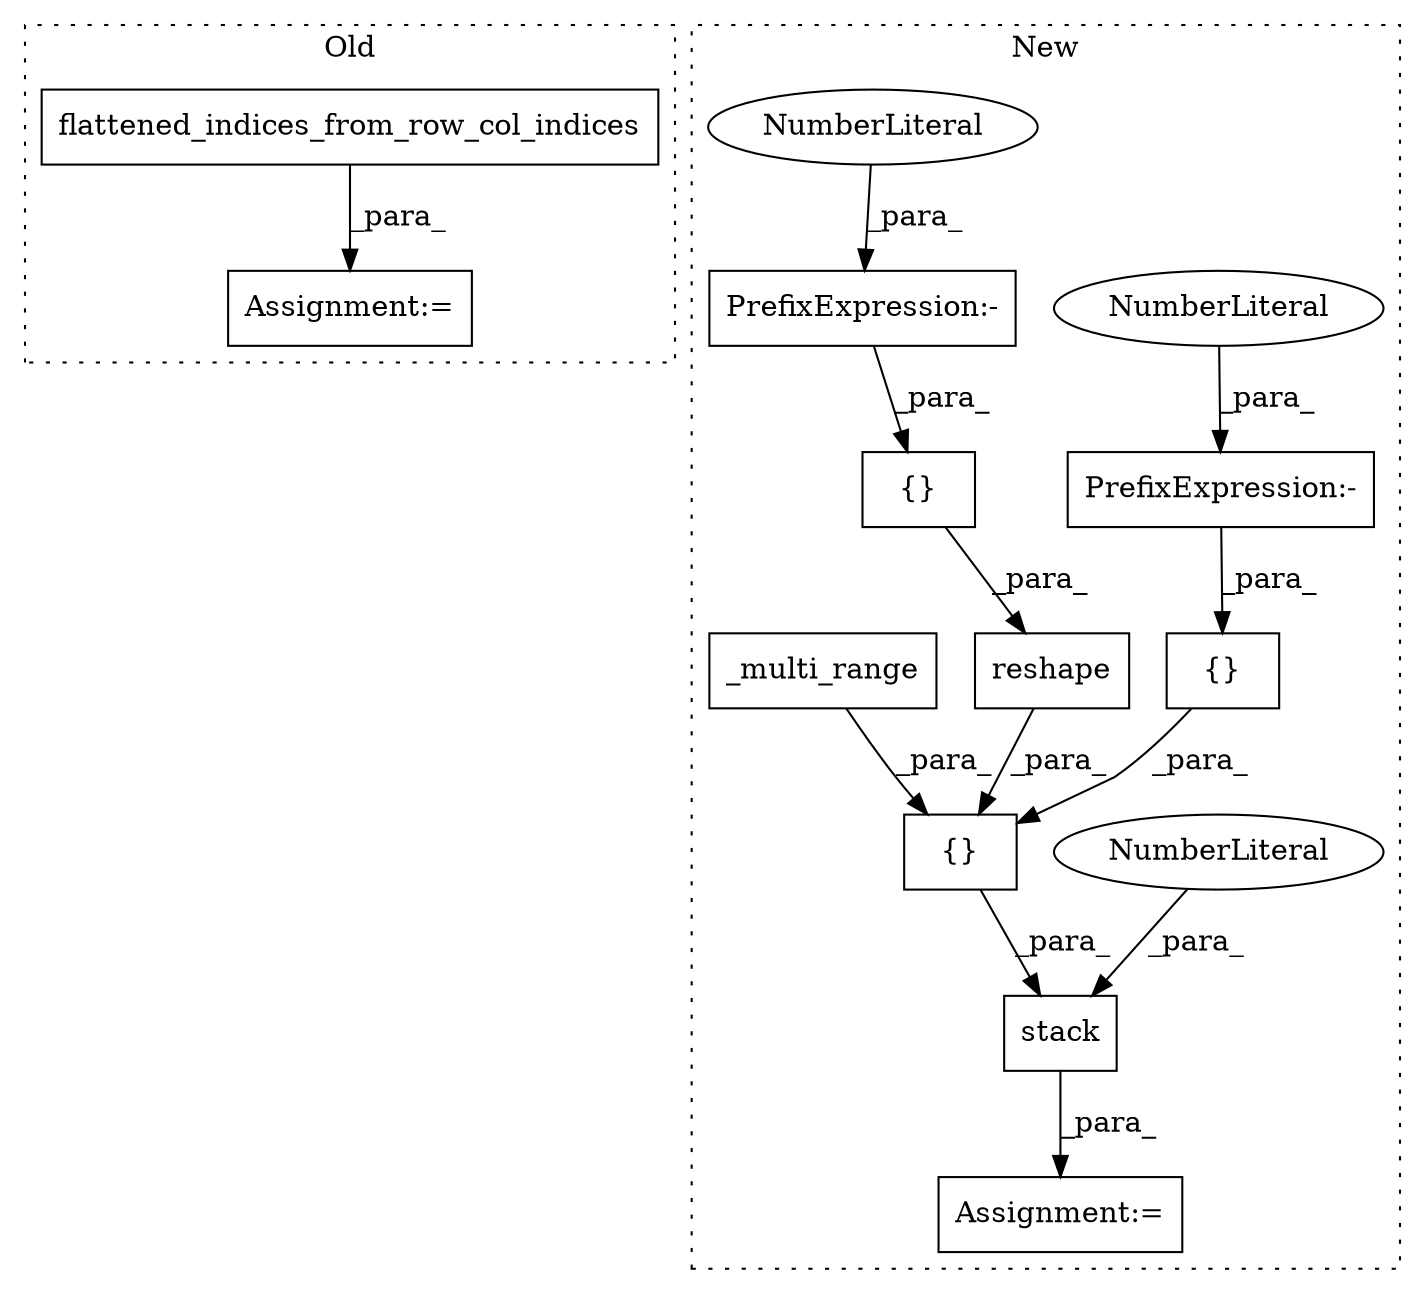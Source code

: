 digraph G {
subgraph cluster0 {
1 [label="flattened_indices_from_row_col_indices" a="32" s="10862,10926" l="39,1" shape="box"];
13 [label="Assignment:=" a="7" s="10861" l="1" shape="box"];
label = "Old";
style="dotted";
}
subgraph cluster1 {
2 [label="reshape" a="32" s="11763,11794" l="8,1" shape="box"];
3 [label="{}" a="4" s="11702,11849" l="1,1" shape="box"];
4 [label="stack" a="32" s="11687,11852" l="6,1" shape="box"];
5 [label="NumberLiteral" a="34" s="11851" l="1" shape="ellipse"];
6 [label="{}" a="4" s="11844,11847" l="1,1" shape="box"];
7 [label="PrefixExpression:-" a="38" s="11845" l="1" shape="box"];
8 [label="{}" a="4" s="11790,11793" l="1,1" shape="box"];
9 [label="NumberLiteral" a="34" s="11846" l="1" shape="ellipse"];
10 [label="PrefixExpression:-" a="38" s="11791" l="1" shape="box"];
11 [label="NumberLiteral" a="34" s="11792" l="1" shape="ellipse"];
12 [label="_multi_range" a="32" s="11703,11740" l="13,1" shape="box"];
14 [label="Assignment:=" a="7" s="11665" l="1" shape="box"];
label = "New";
style="dotted";
}
1 -> 13 [label="_para_"];
2 -> 3 [label="_para_"];
3 -> 4 [label="_para_"];
4 -> 14 [label="_para_"];
5 -> 4 [label="_para_"];
6 -> 3 [label="_para_"];
7 -> 6 [label="_para_"];
8 -> 2 [label="_para_"];
9 -> 7 [label="_para_"];
10 -> 8 [label="_para_"];
11 -> 10 [label="_para_"];
12 -> 3 [label="_para_"];
}